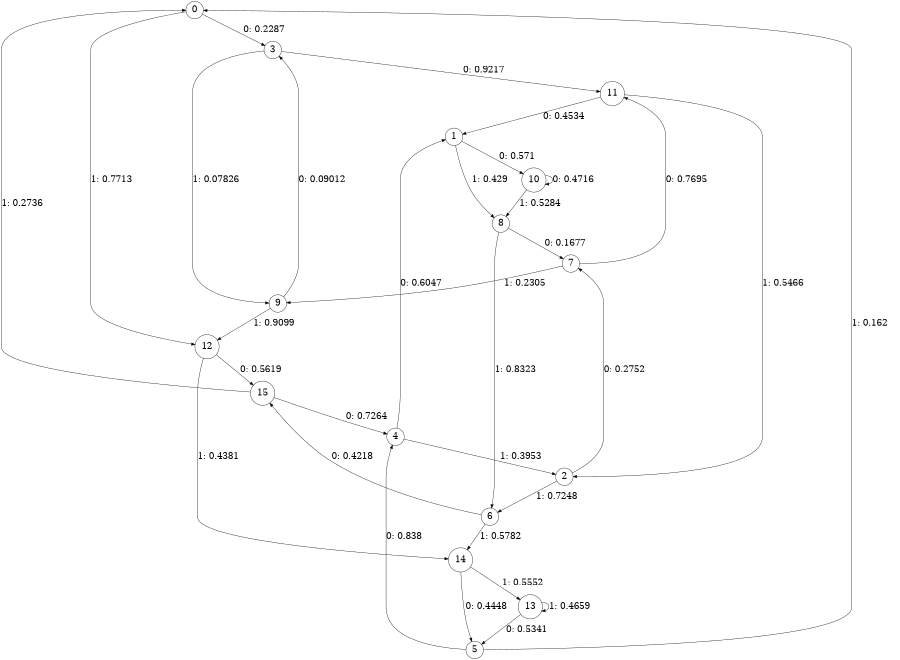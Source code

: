 digraph "ch8faceL4" {
size = "6,8.5";
ratio = "fill";
node [shape = circle];
node [fontsize = 24];
edge [fontsize = 24];
0 -> 3 [label = "0: 0.2287   "];
0 -> 12 [label = "1: 0.7713   "];
1 -> 10 [label = "0: 0.571    "];
1 -> 8 [label = "1: 0.429    "];
2 -> 7 [label = "0: 0.2752   "];
2 -> 6 [label = "1: 0.7248   "];
3 -> 11 [label = "0: 0.9217   "];
3 -> 9 [label = "1: 0.07826  "];
4 -> 1 [label = "0: 0.6047   "];
4 -> 2 [label = "1: 0.3953   "];
5 -> 4 [label = "0: 0.838    "];
5 -> 0 [label = "1: 0.162    "];
6 -> 15 [label = "0: 0.4218   "];
6 -> 14 [label = "1: 0.5782   "];
7 -> 11 [label = "0: 0.7695   "];
7 -> 9 [label = "1: 0.2305   "];
8 -> 7 [label = "0: 0.1677   "];
8 -> 6 [label = "1: 0.8323   "];
9 -> 3 [label = "0: 0.09012  "];
9 -> 12 [label = "1: 0.9099   "];
10 -> 10 [label = "0: 0.4716   "];
10 -> 8 [label = "1: 0.5284   "];
11 -> 1 [label = "0: 0.4534   "];
11 -> 2 [label = "1: 0.5466   "];
12 -> 15 [label = "0: 0.5619   "];
12 -> 14 [label = "1: 0.4381   "];
13 -> 5 [label = "0: 0.5341   "];
13 -> 13 [label = "1: 0.4659   "];
14 -> 5 [label = "0: 0.4448   "];
14 -> 13 [label = "1: 0.5552   "];
15 -> 4 [label = "0: 0.7264   "];
15 -> 0 [label = "1: 0.2736   "];
}
